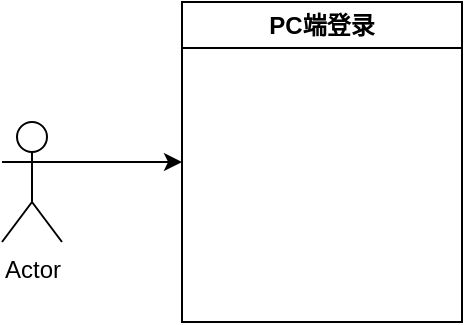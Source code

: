 <mxfile version="24.8.2">
  <diagram name="第 1 页" id="Ib9BUUQ_eEwHa9DM7u5N">
    <mxGraphModel dx="989" dy="604" grid="1" gridSize="10" guides="1" tooltips="1" connect="1" arrows="1" fold="1" page="1" pageScale="1" pageWidth="827" pageHeight="1169" math="0" shadow="0">
      <root>
        <mxCell id="0" />
        <mxCell id="1" parent="0" />
        <mxCell id="mOQfiVYmanUj4Pw-yA3T-8" style="edgeStyle=orthogonalEdgeStyle;rounded=0;orthogonalLoop=1;jettySize=auto;html=1;exitX=1;exitY=0.333;exitDx=0;exitDy=0;exitPerimeter=0;entryX=0;entryY=0.5;entryDx=0;entryDy=0;" edge="1" parent="1" source="mOQfiVYmanUj4Pw-yA3T-2" target="mOQfiVYmanUj4Pw-yA3T-7">
          <mxGeometry relative="1" as="geometry" />
        </mxCell>
        <mxCell id="mOQfiVYmanUj4Pw-yA3T-2" value="Actor" style="shape=umlActor;verticalLabelPosition=bottom;verticalAlign=top;html=1;outlineConnect=0;" vertex="1" parent="1">
          <mxGeometry x="20" y="320" width="30" height="60" as="geometry" />
        </mxCell>
        <mxCell id="mOQfiVYmanUj4Pw-yA3T-7" value="PC端登录" style="swimlane;whiteSpace=wrap;html=1;" vertex="1" parent="1">
          <mxGeometry x="110" y="260" width="140" height="160" as="geometry" />
        </mxCell>
      </root>
    </mxGraphModel>
  </diagram>
</mxfile>
